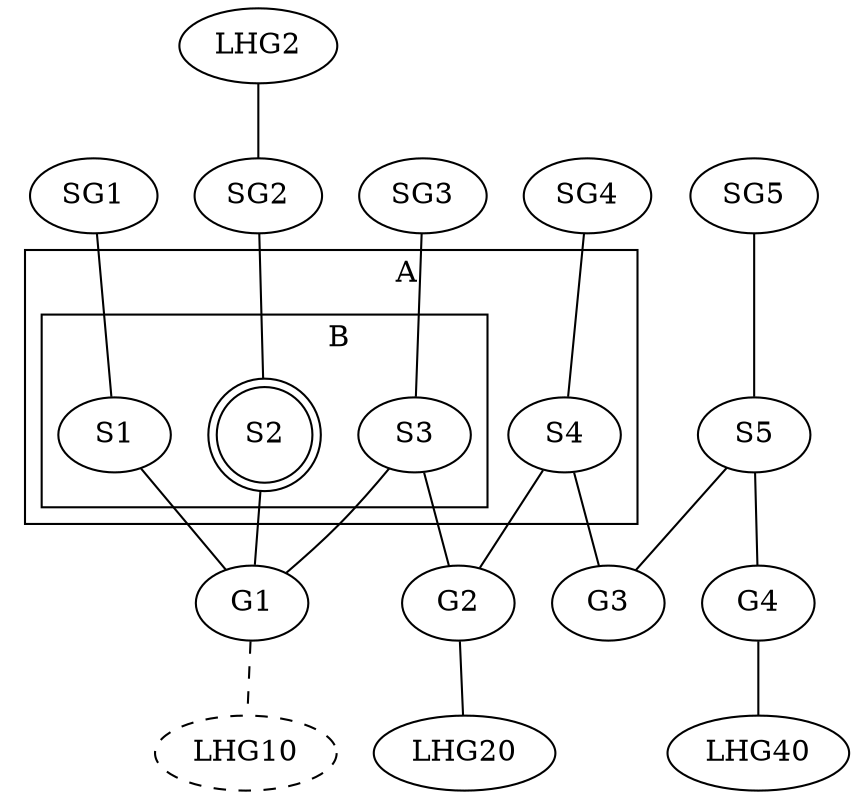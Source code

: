 graph G {
  /* Startgroups and it's repos */
  SG1 -- S1
  LHG2  -- SG2
  SG2 -- S2
  SG3 -- S3
  SG4 -- S4
  SG5 -- S5

  /* Labgroups */
  S1 -- G1
  S2 -- G1
  S3 -- G1

  S3 -- G2
  S4 -- G2

  S4 -- G3
  S5 -- G3

  S5 -- G4
  
  /* The sets A and B */
  subgraph cluster_A {
    S1
    S2
    S3
    S4
    label = "                A"

    subgraph cluster_B {
      S1
      S2
      S3
      label = "                B"
    }
  }

  /* Repos */
  G1 -- LHG10 [style=dashed]
  G2 -- LHG20
  G4 -- LHG40

  /* Bonus properties */ 
  S2 [shape = doublecircle] 
  LHG10 [style=dashed]
}



